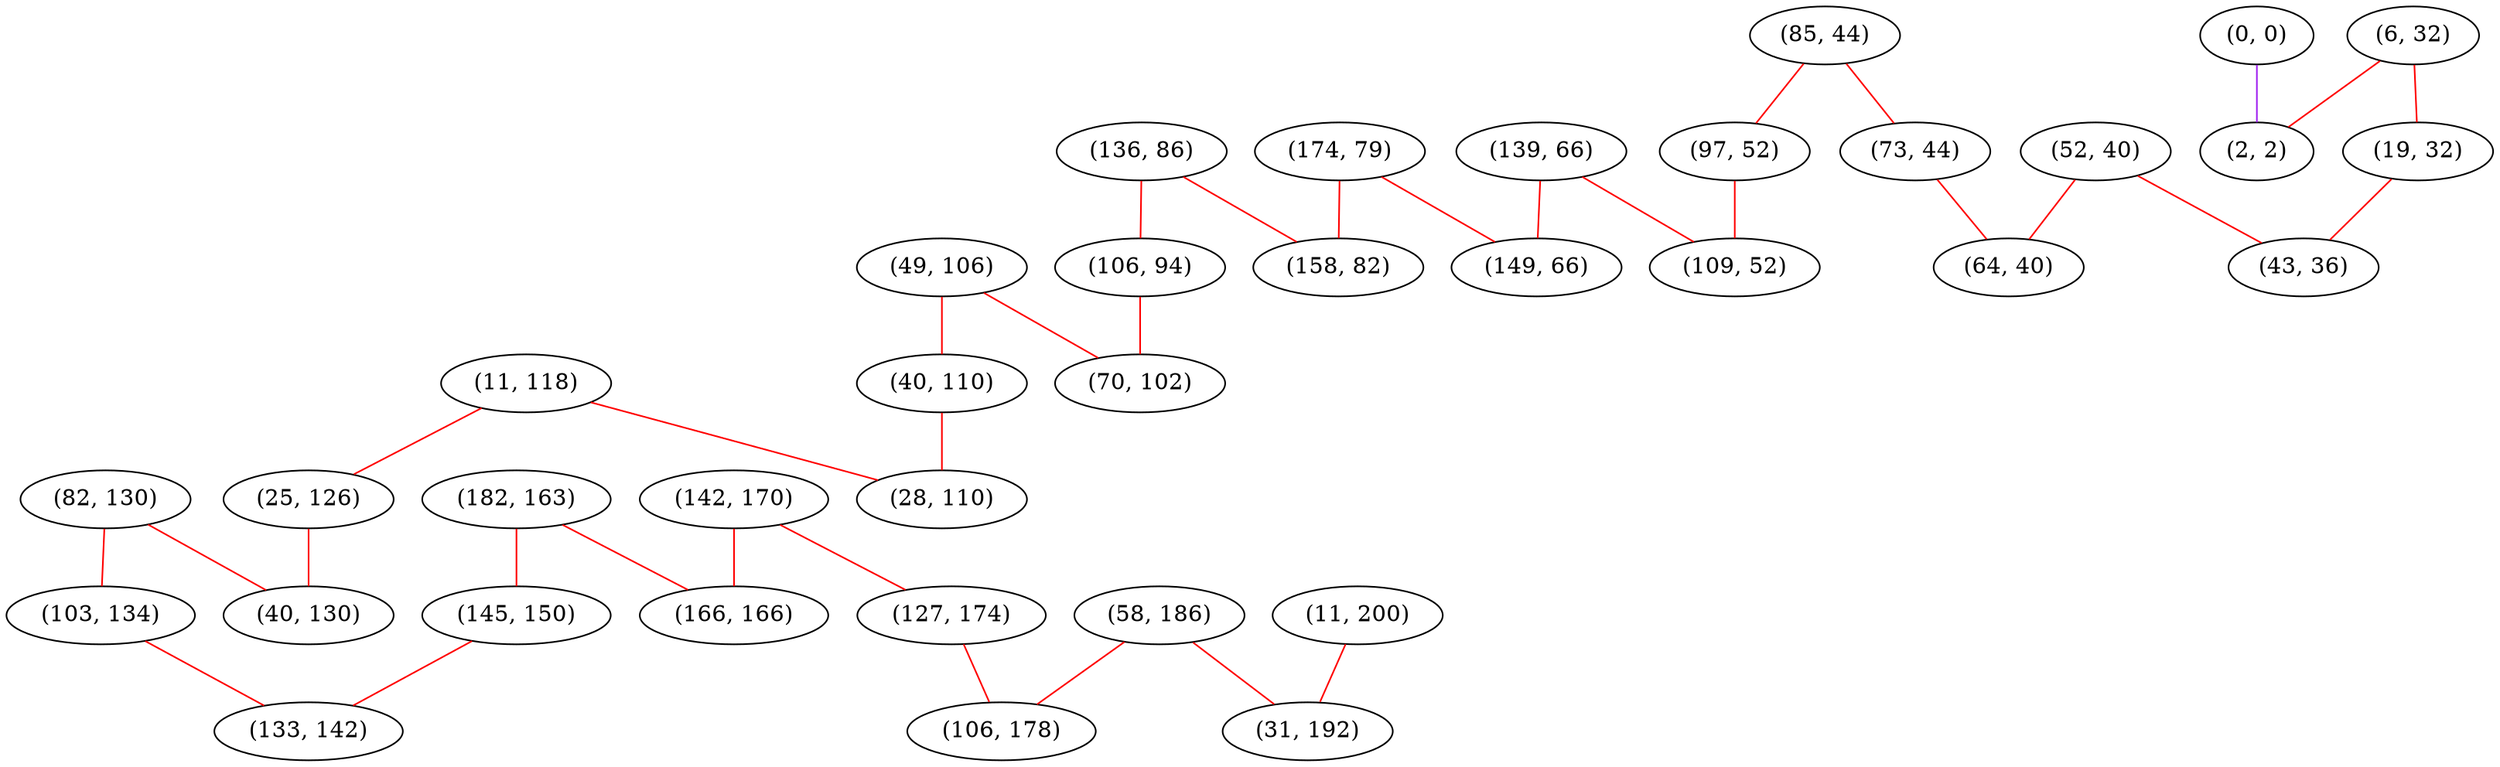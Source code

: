 graph "" {
"(82, 130)";
"(103, 134)";
"(11, 118)";
"(0, 0)";
"(52, 40)";
"(25, 126)";
"(85, 44)";
"(97, 52)";
"(142, 170)";
"(11, 200)";
"(136, 86)";
"(58, 186)";
"(6, 32)";
"(174, 79)";
"(2, 2)";
"(19, 32)";
"(182, 163)";
"(106, 94)";
"(43, 36)";
"(166, 166)";
"(49, 106)";
"(139, 66)";
"(149, 66)";
"(145, 150)";
"(158, 82)";
"(73, 44)";
"(40, 110)";
"(40, 130)";
"(70, 102)";
"(127, 174)";
"(106, 178)";
"(133, 142)";
"(28, 110)";
"(109, 52)";
"(64, 40)";
"(31, 192)";
"(82, 130)" -- "(103, 134)"  [color=red, key=0, weight=1];
"(82, 130)" -- "(40, 130)"  [color=red, key=0, weight=1];
"(103, 134)" -- "(133, 142)"  [color=red, key=0, weight=1];
"(11, 118)" -- "(25, 126)"  [color=red, key=0, weight=1];
"(11, 118)" -- "(28, 110)"  [color=red, key=0, weight=1];
"(0, 0)" -- "(2, 2)"  [color=purple, key=0, weight=4];
"(52, 40)" -- "(64, 40)"  [color=red, key=0, weight=1];
"(52, 40)" -- "(43, 36)"  [color=red, key=0, weight=1];
"(25, 126)" -- "(40, 130)"  [color=red, key=0, weight=1];
"(85, 44)" -- "(97, 52)"  [color=red, key=0, weight=1];
"(85, 44)" -- "(73, 44)"  [color=red, key=0, weight=1];
"(97, 52)" -- "(109, 52)"  [color=red, key=0, weight=1];
"(142, 170)" -- "(127, 174)"  [color=red, key=0, weight=1];
"(142, 170)" -- "(166, 166)"  [color=red, key=0, weight=1];
"(11, 200)" -- "(31, 192)"  [color=red, key=0, weight=1];
"(136, 86)" -- "(106, 94)"  [color=red, key=0, weight=1];
"(136, 86)" -- "(158, 82)"  [color=red, key=0, weight=1];
"(58, 186)" -- "(31, 192)"  [color=red, key=0, weight=1];
"(58, 186)" -- "(106, 178)"  [color=red, key=0, weight=1];
"(6, 32)" -- "(19, 32)"  [color=red, key=0, weight=1];
"(6, 32)" -- "(2, 2)"  [color=red, key=0, weight=1];
"(174, 79)" -- "(158, 82)"  [color=red, key=0, weight=1];
"(174, 79)" -- "(149, 66)"  [color=red, key=0, weight=1];
"(19, 32)" -- "(43, 36)"  [color=red, key=0, weight=1];
"(182, 163)" -- "(145, 150)"  [color=red, key=0, weight=1];
"(182, 163)" -- "(166, 166)"  [color=red, key=0, weight=1];
"(106, 94)" -- "(70, 102)"  [color=red, key=0, weight=1];
"(49, 106)" -- "(40, 110)"  [color=red, key=0, weight=1];
"(49, 106)" -- "(70, 102)"  [color=red, key=0, weight=1];
"(139, 66)" -- "(109, 52)"  [color=red, key=0, weight=1];
"(139, 66)" -- "(149, 66)"  [color=red, key=0, weight=1];
"(145, 150)" -- "(133, 142)"  [color=red, key=0, weight=1];
"(73, 44)" -- "(64, 40)"  [color=red, key=0, weight=1];
"(40, 110)" -- "(28, 110)"  [color=red, key=0, weight=1];
"(127, 174)" -- "(106, 178)"  [color=red, key=0, weight=1];
}
